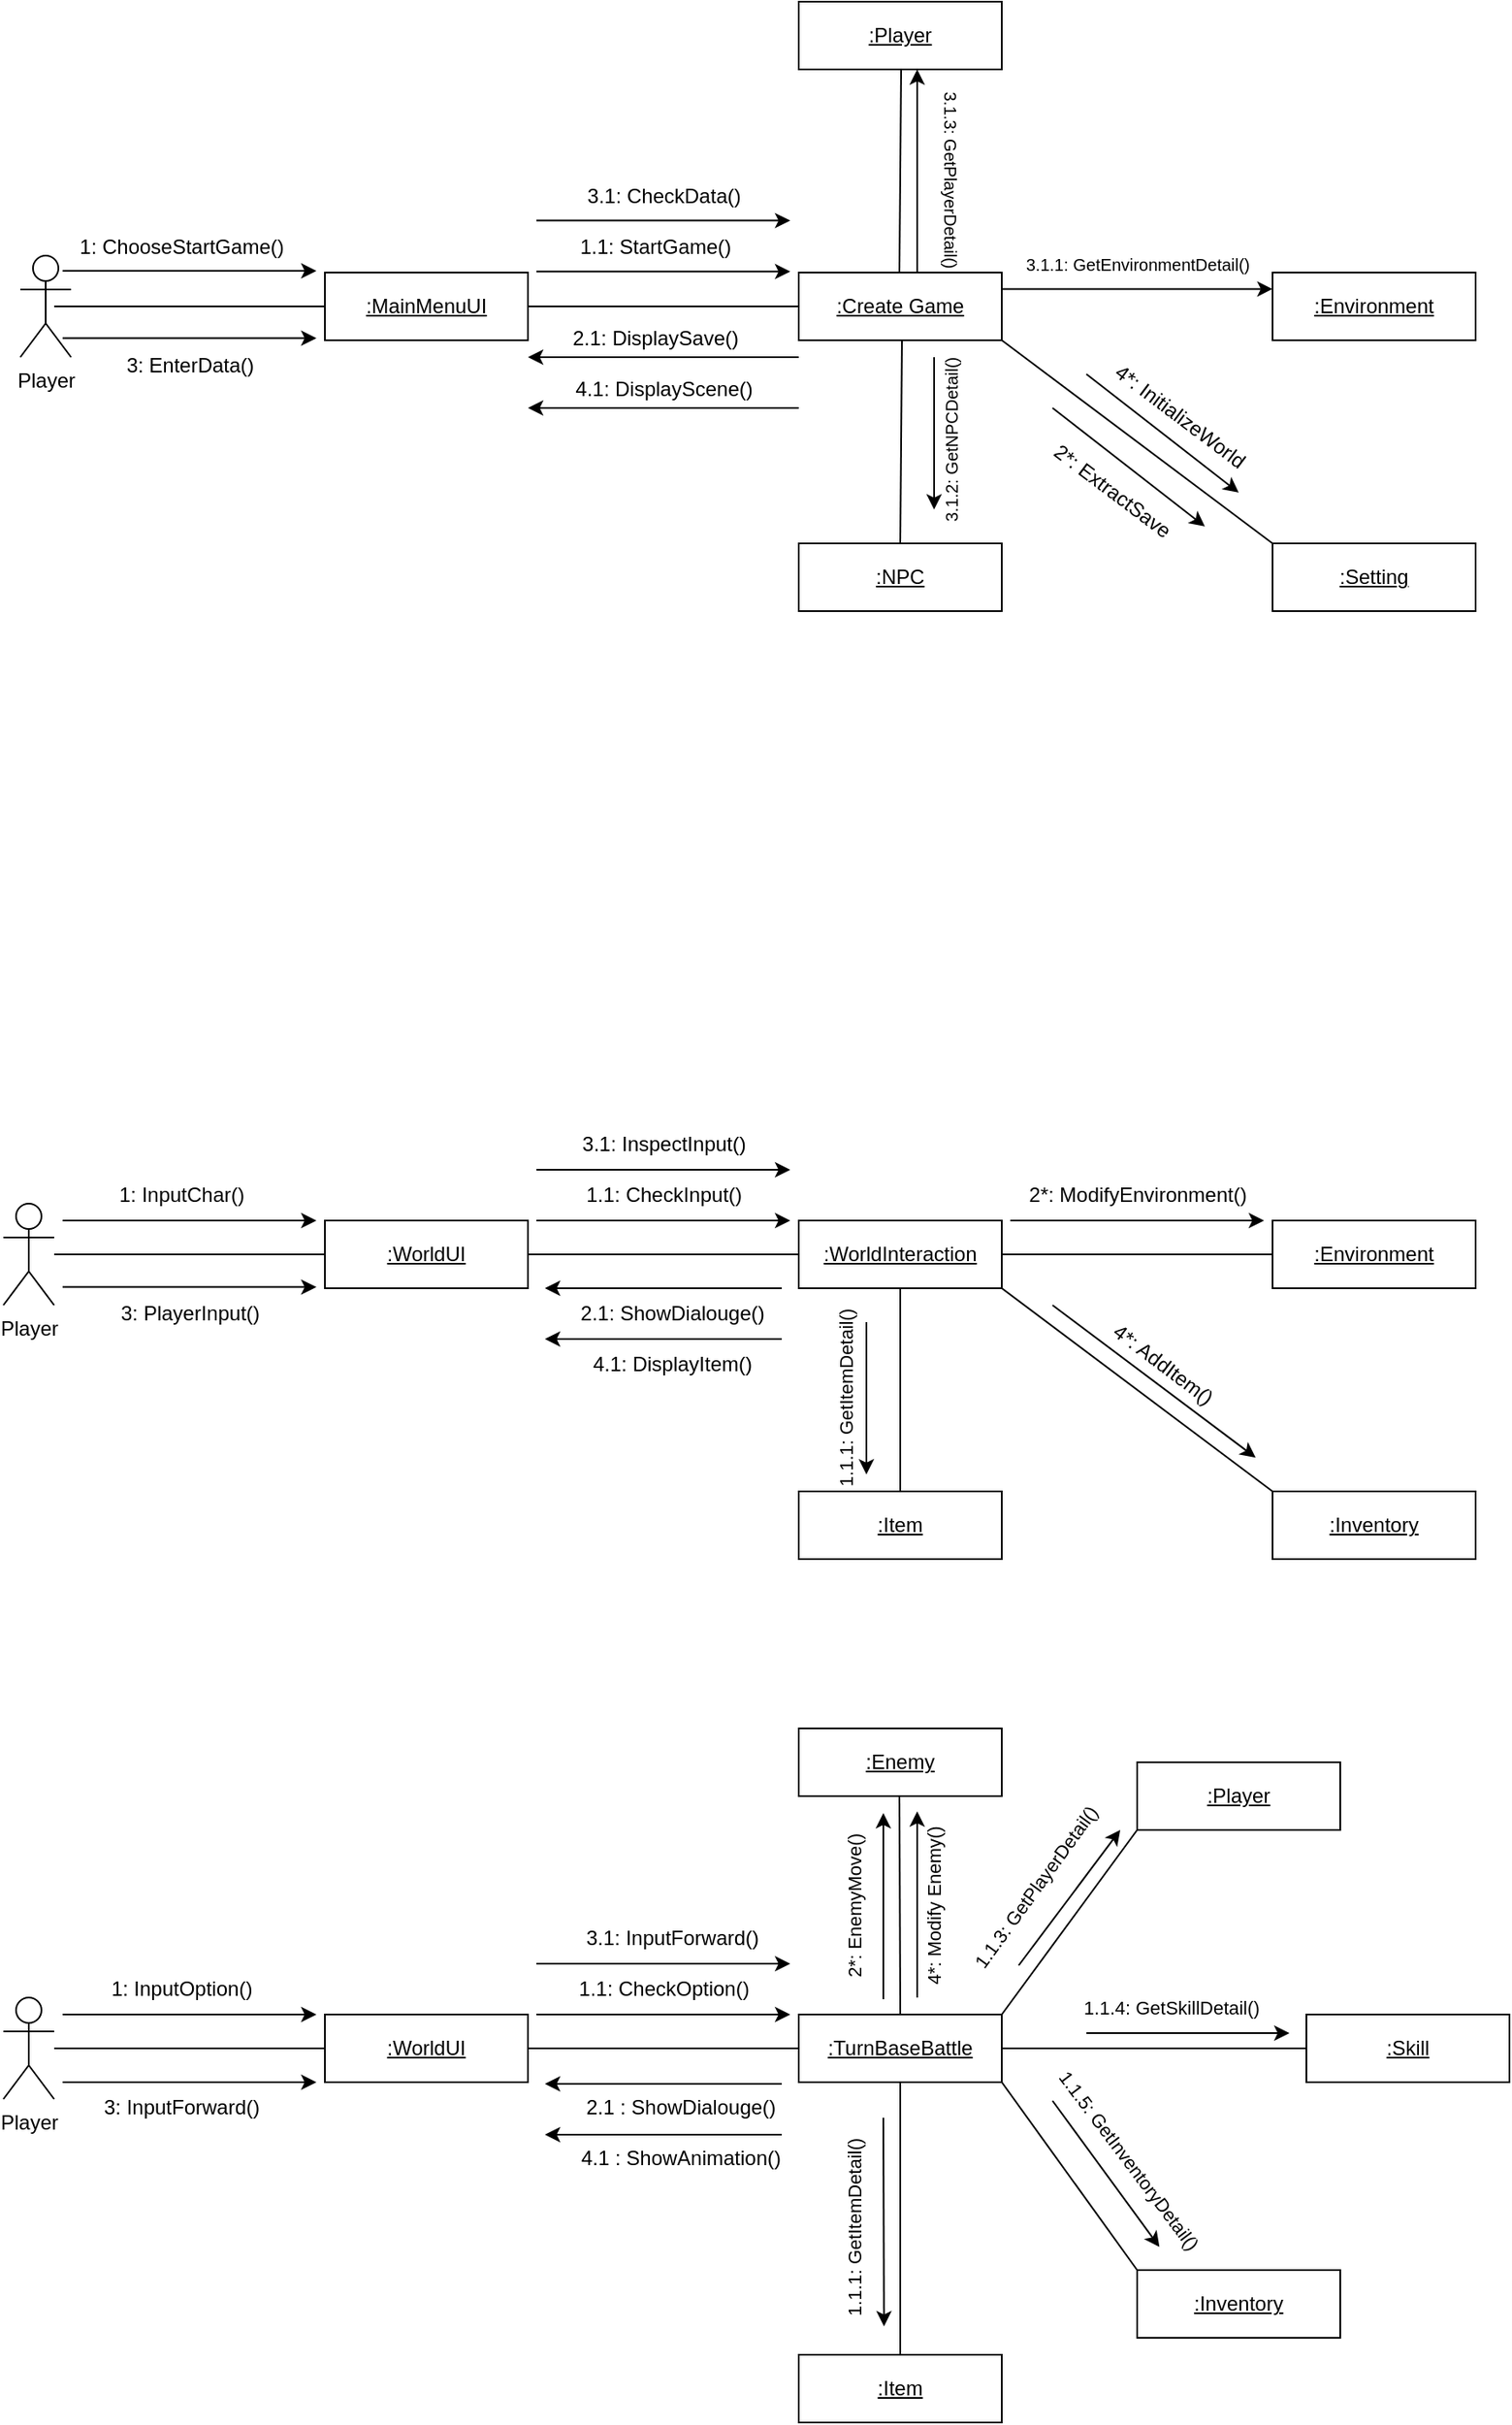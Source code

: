 <mxfile version="26.0.4">
  <diagram name="Page-1" id="uDXr33PalOMkKQpOFXvL">
    <mxGraphModel dx="1261" dy="464" grid="1" gridSize="10" guides="1" tooltips="1" connect="1" arrows="1" fold="1" page="1" pageScale="1" pageWidth="827" pageHeight="1169" math="0" shadow="0">
      <root>
        <mxCell id="0" />
        <mxCell id="1" parent="0" />
        <mxCell id="I64NweWb3kO7Qpf65ZII-1" value="Player" style="shape=umlActor;verticalLabelPosition=bottom;verticalAlign=top;html=1;" parent="1" vertex="1">
          <mxGeometry x="-790" y="750" width="30" height="60" as="geometry" />
        </mxCell>
        <mxCell id="I64NweWb3kO7Qpf65ZII-2" value="&lt;u&gt;:MainMenuUI&lt;/u&gt;" style="rounded=0;whiteSpace=wrap;html=1;" parent="1" vertex="1">
          <mxGeometry x="-600" y="200" width="120" height="40" as="geometry" />
        </mxCell>
        <mxCell id="I64NweWb3kO7Qpf65ZII-3" value="&lt;u&gt;:Create Game&lt;/u&gt;" style="rounded=0;whiteSpace=wrap;html=1;" parent="1" vertex="1">
          <mxGeometry x="-320" y="200" width="120" height="40" as="geometry" />
        </mxCell>
        <mxCell id="I64NweWb3kO7Qpf65ZII-4" value="" style="line;strokeWidth=1;fillColor=none;align=left;verticalAlign=middle;spacingTop=-1;spacingLeft=3;spacingRight=3;rotatable=0;labelPosition=right;points=[];portConstraint=eastwest;strokeColor=inherit;" parent="1" vertex="1">
          <mxGeometry x="-760" y="216" width="160" height="8" as="geometry" />
        </mxCell>
        <mxCell id="I64NweWb3kO7Qpf65ZII-5" value="" style="line;strokeWidth=1;fillColor=none;align=left;verticalAlign=middle;spacingTop=-1;spacingLeft=3;spacingRight=3;rotatable=0;labelPosition=right;points=[];portConstraint=eastwest;strokeColor=inherit;" parent="1" vertex="1">
          <mxGeometry x="-480" y="216" width="160" height="8" as="geometry" />
        </mxCell>
        <mxCell id="I64NweWb3kO7Qpf65ZII-6" value="" style="endArrow=classic;html=1;rounded=0;entryX=0;entryY=0;entryDx=0;entryDy=0;" parent="1" edge="1">
          <mxGeometry width="50" height="50" relative="1" as="geometry">
            <mxPoint x="-755" y="199" as="sourcePoint" />
            <mxPoint x="-605" y="199" as="targetPoint" />
          </mxGeometry>
        </mxCell>
        <mxCell id="I64NweWb3kO7Qpf65ZII-7" value="" style="endArrow=classic;html=1;rounded=0;" parent="1" edge="1">
          <mxGeometry width="50" height="50" relative="1" as="geometry">
            <mxPoint x="-320" y="250" as="sourcePoint" />
            <mxPoint x="-480" y="250" as="targetPoint" />
          </mxGeometry>
        </mxCell>
        <mxCell id="I64NweWb3kO7Qpf65ZII-8" value="1: ChooseStartGame()" style="text;html=1;align=center;verticalAlign=middle;resizable=0;points=[];autosize=1;strokeColor=none;fillColor=none;" parent="1" vertex="1">
          <mxGeometry x="-755" y="170" width="140" height="30" as="geometry" />
        </mxCell>
        <mxCell id="I64NweWb3kO7Qpf65ZII-9" value="" style="endArrow=classic;html=1;rounded=0;entryX=0;entryY=0;entryDx=0;entryDy=0;" parent="1" edge="1">
          <mxGeometry width="50" height="50" relative="1" as="geometry">
            <mxPoint x="-475" y="199.43" as="sourcePoint" />
            <mxPoint x="-325" y="199.43" as="targetPoint" />
          </mxGeometry>
        </mxCell>
        <mxCell id="I64NweWb3kO7Qpf65ZII-10" value="1.1: StartGame()" style="text;html=1;align=center;verticalAlign=middle;resizable=0;points=[];autosize=1;strokeColor=none;fillColor=none;" parent="1" vertex="1">
          <mxGeometry x="-460" y="170" width="110" height="30" as="geometry" />
        </mxCell>
        <mxCell id="I64NweWb3kO7Qpf65ZII-11" value="&lt;u&gt;:NPC&lt;/u&gt;" style="rounded=0;whiteSpace=wrap;html=1;" parent="1" vertex="1">
          <mxGeometry x="-320" y="360" width="120" height="40" as="geometry" />
        </mxCell>
        <mxCell id="I64NweWb3kO7Qpf65ZII-12" value="&lt;u&gt;:Environment&lt;/u&gt;" style="rounded=0;whiteSpace=wrap;html=1;" parent="1" vertex="1">
          <mxGeometry x="-40" y="200" width="120" height="40" as="geometry" />
        </mxCell>
        <mxCell id="I64NweWb3kO7Qpf65ZII-13" value="&lt;u&gt;:Setting&lt;/u&gt;" style="rounded=0;whiteSpace=wrap;html=1;" parent="1" vertex="1">
          <mxGeometry x="-40" y="360" width="120" height="40" as="geometry" />
        </mxCell>
        <mxCell id="I64NweWb3kO7Qpf65ZII-14" value="&lt;u&gt;:Player&lt;/u&gt;" style="rounded=0;whiteSpace=wrap;html=1;" parent="1" vertex="1">
          <mxGeometry x="-320" y="40" width="120" height="40" as="geometry" />
        </mxCell>
        <mxCell id="I64NweWb3kO7Qpf65ZII-19" value="" style="endArrow=none;html=1;rounded=0;exitX=0.5;exitY=0;exitDx=0;exitDy=0;" parent="1" source="I64NweWb3kO7Qpf65ZII-11" edge="1">
          <mxGeometry width="50" height="50" relative="1" as="geometry">
            <mxPoint x="-261" y="360" as="sourcePoint" />
            <mxPoint x="-259" y="240" as="targetPoint" />
          </mxGeometry>
        </mxCell>
        <mxCell id="I64NweWb3kO7Qpf65ZII-22" value="" style="endArrow=classic;html=1;rounded=0;" parent="1" edge="1">
          <mxGeometry width="50" height="50" relative="1" as="geometry">
            <mxPoint x="-170" y="280" as="sourcePoint" />
            <mxPoint x="-80" y="350" as="targetPoint" />
          </mxGeometry>
        </mxCell>
        <mxCell id="I64NweWb3kO7Qpf65ZII-24" value="2.1: DisplaySave()" style="text;html=1;align=center;verticalAlign=middle;resizable=0;points=[];autosize=1;strokeColor=none;fillColor=none;" parent="1" vertex="1">
          <mxGeometry x="-465" y="224" width="120" height="30" as="geometry" />
        </mxCell>
        <mxCell id="I64NweWb3kO7Qpf65ZII-25" value="" style="endArrow=classic;html=1;rounded=0;entryX=0;entryY=0;entryDx=0;entryDy=0;" parent="1" edge="1">
          <mxGeometry width="50" height="50" relative="1" as="geometry">
            <mxPoint x="-755" y="238.76" as="sourcePoint" />
            <mxPoint x="-605" y="238.76" as="targetPoint" />
          </mxGeometry>
        </mxCell>
        <mxCell id="I64NweWb3kO7Qpf65ZII-26" value="3: EnterData()" style="text;html=1;align=center;verticalAlign=middle;resizable=0;points=[];autosize=1;strokeColor=none;fillColor=none;" parent="1" vertex="1">
          <mxGeometry x="-730" y="240" width="100" height="30" as="geometry" />
        </mxCell>
        <mxCell id="I64NweWb3kO7Qpf65ZII-27" value="" style="endArrow=classic;html=1;rounded=0;entryX=0;entryY=0;entryDx=0;entryDy=0;" parent="1" edge="1">
          <mxGeometry width="50" height="50" relative="1" as="geometry">
            <mxPoint x="-475" y="169.31" as="sourcePoint" />
            <mxPoint x="-325" y="169.31" as="targetPoint" />
          </mxGeometry>
        </mxCell>
        <mxCell id="I64NweWb3kO7Qpf65ZII-28" value="3.1: CheckData()" style="text;html=1;align=center;verticalAlign=middle;resizable=0;points=[];autosize=1;strokeColor=none;fillColor=none;" parent="1" vertex="1">
          <mxGeometry x="-455" y="140" width="110" height="30" as="geometry" />
        </mxCell>
        <mxCell id="I64NweWb3kO7Qpf65ZII-33" value="" style="endArrow=classic;html=1;rounded=0;entryX=0;entryY=0.5;entryDx=0;entryDy=0;exitX=1;exitY=0.5;exitDx=0;exitDy=0;" parent="1" edge="1">
          <mxGeometry width="50" height="50" relative="1" as="geometry">
            <mxPoint x="-200" y="209.71" as="sourcePoint" />
            <mxPoint x="-40" y="209.71" as="targetPoint" />
          </mxGeometry>
        </mxCell>
        <mxCell id="I64NweWb3kO7Qpf65ZII-34" value="&lt;font style=&quot;font-size: 10px;&quot;&gt;3.1.1: GetEnvironmentDetail()&lt;/font&gt;" style="text;html=1;align=center;verticalAlign=middle;resizable=0;points=[];autosize=1;strokeColor=none;fillColor=none;rotation=0;" parent="1" vertex="1">
          <mxGeometry x="-200" y="180" width="160" height="30" as="geometry" />
        </mxCell>
        <mxCell id="I64NweWb3kO7Qpf65ZII-35" value="&lt;font style=&quot;font-size: 10px;&quot;&gt;3.1.2: GetNPCDetail()&lt;/font&gt;" style="text;html=1;align=center;verticalAlign=middle;resizable=0;points=[];autosize=1;strokeColor=none;fillColor=none;rotation=-90;" parent="1" vertex="1">
          <mxGeometry x="-290" y="284" width="120" height="30" as="geometry" />
        </mxCell>
        <mxCell id="I64NweWb3kO7Qpf65ZII-36" value="" style="endArrow=classic;html=1;rounded=0;" parent="1" edge="1">
          <mxGeometry width="50" height="50" relative="1" as="geometry">
            <mxPoint x="-240" y="250" as="sourcePoint" />
            <mxPoint x="-240" y="340" as="targetPoint" />
          </mxGeometry>
        </mxCell>
        <mxCell id="I64NweWb3kO7Qpf65ZII-37" value="" style="endArrow=classic;html=1;rounded=0;entryX=0.5;entryY=1;entryDx=0;entryDy=0;exitX=0.5;exitY=0;exitDx=0;exitDy=0;" parent="1" edge="1">
          <mxGeometry width="50" height="50" relative="1" as="geometry">
            <mxPoint x="-250" y="200" as="sourcePoint" />
            <mxPoint x="-250" y="80" as="targetPoint" />
          </mxGeometry>
        </mxCell>
        <mxCell id="I64NweWb3kO7Qpf65ZII-38" value="&lt;font style=&quot;font-size: 10px;&quot;&gt;3.1.3: GetPlayerDetail()&lt;/font&gt;" style="text;html=1;align=center;verticalAlign=middle;resizable=0;points=[];autosize=1;strokeColor=none;fillColor=none;rotation=90;" parent="1" vertex="1">
          <mxGeometry x="-295" y="130" width="130" height="30" as="geometry" />
        </mxCell>
        <mxCell id="I64NweWb3kO7Qpf65ZII-40" value="" style="endArrow=classic;html=1;rounded=0;" parent="1" edge="1">
          <mxGeometry width="50" height="50" relative="1" as="geometry">
            <mxPoint x="-150" y="260" as="sourcePoint" />
            <mxPoint x="-60" y="330" as="targetPoint" />
          </mxGeometry>
        </mxCell>
        <mxCell id="I64NweWb3kO7Qpf65ZII-42" value="4*: InitializeWorld" style="text;html=1;align=center;verticalAlign=middle;resizable=0;points=[];autosize=1;strokeColor=none;fillColor=none;rotation=37;" parent="1" vertex="1">
          <mxGeometry x="-155" y="270" width="120" height="30" as="geometry" />
        </mxCell>
        <mxCell id="I64NweWb3kO7Qpf65ZII-43" value="4.1: DisplayScene()" style="text;html=1;align=center;verticalAlign=middle;resizable=0;points=[];autosize=1;strokeColor=none;fillColor=none;rotation=0;" parent="1" vertex="1">
          <mxGeometry x="-465" y="254" width="130" height="30" as="geometry" />
        </mxCell>
        <mxCell id="I64NweWb3kO7Qpf65ZII-44" value="" style="endArrow=classic;html=1;rounded=0;" parent="1" edge="1">
          <mxGeometry width="50" height="50" relative="1" as="geometry">
            <mxPoint x="-320" y="280" as="sourcePoint" />
            <mxPoint x="-480" y="280" as="targetPoint" />
          </mxGeometry>
        </mxCell>
        <mxCell id="I64NweWb3kO7Qpf65ZII-45" value="" style="endArrow=none;html=1;rounded=0;exitX=1;exitY=1;exitDx=0;exitDy=0;entryX=0;entryY=0;entryDx=0;entryDy=0;" parent="1" source="I64NweWb3kO7Qpf65ZII-3" target="I64NweWb3kO7Qpf65ZII-13" edge="1">
          <mxGeometry width="50" height="50" relative="1" as="geometry">
            <mxPoint x="-150" y="320" as="sourcePoint" />
            <mxPoint x="-100" y="270" as="targetPoint" />
          </mxGeometry>
        </mxCell>
        <mxCell id="I64NweWb3kO7Qpf65ZII-46" value="2*: ExtractSave" style="text;html=1;align=center;verticalAlign=middle;resizable=0;points=[];autosize=1;strokeColor=none;fillColor=none;rotation=37;" parent="1" vertex="1">
          <mxGeometry x="-190" y="314" width="110" height="30" as="geometry" />
        </mxCell>
        <mxCell id="I64NweWb3kO7Qpf65ZII-47" value="&lt;u&gt;:WorldUI&lt;/u&gt;" style="rounded=0;whiteSpace=wrap;html=1;" parent="1" vertex="1">
          <mxGeometry x="-600" y="760" width="120" height="40" as="geometry" />
        </mxCell>
        <mxCell id="I64NweWb3kO7Qpf65ZII-48" value="Player" style="shape=umlActor;verticalLabelPosition=bottom;verticalAlign=top;html=1;" parent="1" vertex="1">
          <mxGeometry x="-780" y="190" width="30" height="60" as="geometry" />
        </mxCell>
        <mxCell id="I64NweWb3kO7Qpf65ZII-51" value="&lt;u&gt;:WorldInteraction&lt;/u&gt;" style="rounded=0;whiteSpace=wrap;html=1;" parent="1" vertex="1">
          <mxGeometry x="-320" y="760" width="120" height="40" as="geometry" />
        </mxCell>
        <mxCell id="I64NweWb3kO7Qpf65ZII-52" value="" style="line;strokeWidth=1;fillColor=none;align=left;verticalAlign=middle;spacingTop=-1;spacingLeft=3;spacingRight=3;rotatable=0;labelPosition=right;points=[];portConstraint=eastwest;strokeColor=inherit;" parent="1" vertex="1">
          <mxGeometry x="-760" y="776" width="160" height="8" as="geometry" />
        </mxCell>
        <mxCell id="I64NweWb3kO7Qpf65ZII-53" value="" style="line;strokeWidth=1;fillColor=none;align=left;verticalAlign=middle;spacingTop=-1;spacingLeft=3;spacingRight=3;rotatable=0;labelPosition=right;points=[];portConstraint=eastwest;strokeColor=inherit;" parent="1" vertex="1">
          <mxGeometry x="-480" y="776" width="160" height="8" as="geometry" />
        </mxCell>
        <mxCell id="I64NweWb3kO7Qpf65ZII-54" value="&lt;u&gt;:Item&lt;/u&gt;" style="rounded=0;whiteSpace=wrap;html=1;" parent="1" vertex="1">
          <mxGeometry x="-320" y="920" width="120" height="40" as="geometry" />
        </mxCell>
        <mxCell id="I64NweWb3kO7Qpf65ZII-55" value="&lt;u&gt;:Inventory&lt;/u&gt;" style="rounded=0;whiteSpace=wrap;html=1;" parent="1" vertex="1">
          <mxGeometry x="-40" y="920" width="120" height="40" as="geometry" />
        </mxCell>
        <mxCell id="I64NweWb3kO7Qpf65ZII-57" value="&lt;u&gt;:Environment&lt;/u&gt;" style="rounded=0;whiteSpace=wrap;html=1;" parent="1" vertex="1">
          <mxGeometry x="-40" y="760" width="120" height="40" as="geometry" />
        </mxCell>
        <mxCell id="I64NweWb3kO7Qpf65ZII-58" value="" style="line;strokeWidth=1;fillColor=none;align=left;verticalAlign=middle;spacingTop=-1;spacingLeft=3;spacingRight=3;rotatable=0;labelPosition=right;points=[];portConstraint=eastwest;strokeColor=inherit;" parent="1" vertex="1">
          <mxGeometry x="-200" y="776" width="160" height="8" as="geometry" />
        </mxCell>
        <mxCell id="I64NweWb3kO7Qpf65ZII-60" value="" style="endArrow=none;html=1;rounded=0;entryX=0;entryY=0;entryDx=0;entryDy=0;exitX=1;exitY=1;exitDx=0;exitDy=0;" parent="1" source="I64NweWb3kO7Qpf65ZII-51" target="I64NweWb3kO7Qpf65ZII-55" edge="1">
          <mxGeometry width="50" height="50" relative="1" as="geometry">
            <mxPoint x="-180" y="930" as="sourcePoint" />
            <mxPoint x="-130" y="880" as="targetPoint" />
          </mxGeometry>
        </mxCell>
        <mxCell id="I64NweWb3kO7Qpf65ZII-62" value="" style="endArrow=none;html=1;rounded=0;entryX=0.5;entryY=1;entryDx=0;entryDy=0;exitX=0.5;exitY=0;exitDx=0;exitDy=0;" parent="1" source="I64NweWb3kO7Qpf65ZII-54" target="I64NweWb3kO7Qpf65ZII-51" edge="1">
          <mxGeometry width="50" height="50" relative="1" as="geometry">
            <mxPoint x="-260" y="890" as="sourcePoint" />
            <mxPoint x="-210" y="840" as="targetPoint" />
          </mxGeometry>
        </mxCell>
        <mxCell id="I64NweWb3kO7Qpf65ZII-64" value="" style="endArrow=classic;html=1;rounded=0;entryX=0;entryY=0;entryDx=0;entryDy=0;" parent="1" edge="1">
          <mxGeometry width="50" height="50" relative="1" as="geometry">
            <mxPoint x="-755" y="760" as="sourcePoint" />
            <mxPoint x="-605" y="760" as="targetPoint" />
          </mxGeometry>
        </mxCell>
        <mxCell id="I64NweWb3kO7Qpf65ZII-65" value="1: InputChar()" style="text;html=1;align=center;verticalAlign=middle;resizable=0;points=[];autosize=1;strokeColor=none;fillColor=none;" parent="1" vertex="1">
          <mxGeometry x="-735" y="730" width="100" height="30" as="geometry" />
        </mxCell>
        <mxCell id="I64NweWb3kO7Qpf65ZII-66" value="" style="endArrow=classic;html=1;rounded=0;entryX=0;entryY=0;entryDx=0;entryDy=0;" parent="1" edge="1">
          <mxGeometry width="50" height="50" relative="1" as="geometry">
            <mxPoint x="-475" y="760" as="sourcePoint" />
            <mxPoint x="-325" y="760" as="targetPoint" />
          </mxGeometry>
        </mxCell>
        <mxCell id="I64NweWb3kO7Qpf65ZII-67" value="1.1: CheckInput()" style="text;html=1;align=center;verticalAlign=middle;resizable=0;points=[];autosize=1;strokeColor=none;fillColor=none;" parent="1" vertex="1">
          <mxGeometry x="-460" y="730" width="120" height="30" as="geometry" />
        </mxCell>
        <mxCell id="I64NweWb3kO7Qpf65ZII-68" value="" style="endArrow=classic;html=1;rounded=0;" parent="1" edge="1">
          <mxGeometry width="50" height="50" relative="1" as="geometry">
            <mxPoint x="-280" y="820" as="sourcePoint" />
            <mxPoint x="-280" y="910" as="targetPoint" />
          </mxGeometry>
        </mxCell>
        <mxCell id="I64NweWb3kO7Qpf65ZII-69" value="&lt;font style=&quot;font-size: 11px;&quot;&gt;1.1.1: GetItemDetail()&lt;/font&gt;" style="text;html=1;align=center;verticalAlign=middle;resizable=0;points=[];autosize=1;strokeColor=none;fillColor=none;rotation=-90;" parent="1" vertex="1">
          <mxGeometry x="-357" y="850" width="130" height="30" as="geometry" />
        </mxCell>
        <mxCell id="I64NweWb3kO7Qpf65ZII-71" value="2*: ModifyEnvironment()" style="text;html=1;align=center;verticalAlign=middle;resizable=0;points=[];autosize=1;strokeColor=none;fillColor=none;" parent="1" vertex="1">
          <mxGeometry x="-195" y="730" width="150" height="30" as="geometry" />
        </mxCell>
        <mxCell id="I64NweWb3kO7Qpf65ZII-72" value="" style="endArrow=classic;html=1;rounded=0;entryX=0;entryY=0;entryDx=0;entryDy=0;" parent="1" edge="1">
          <mxGeometry width="50" height="50" relative="1" as="geometry">
            <mxPoint x="-195" y="760" as="sourcePoint" />
            <mxPoint x="-45" y="760" as="targetPoint" />
          </mxGeometry>
        </mxCell>
        <mxCell id="I64NweWb3kO7Qpf65ZII-73" value="" style="endArrow=classic;html=1;rounded=0;" parent="1" edge="1">
          <mxGeometry width="50" height="50" relative="1" as="geometry">
            <mxPoint x="-330" y="800" as="sourcePoint" />
            <mxPoint x="-470" y="800" as="targetPoint" />
          </mxGeometry>
        </mxCell>
        <mxCell id="I64NweWb3kO7Qpf65ZII-74" value="2.1: ShowDialouge()" style="text;html=1;align=center;verticalAlign=middle;resizable=0;points=[];autosize=1;strokeColor=none;fillColor=none;" parent="1" vertex="1">
          <mxGeometry x="-460" y="800" width="130" height="30" as="geometry" />
        </mxCell>
        <mxCell id="I64NweWb3kO7Qpf65ZII-75" value="" style="endArrow=classic;html=1;rounded=0;entryX=0;entryY=0;entryDx=0;entryDy=0;" parent="1" edge="1">
          <mxGeometry width="50" height="50" relative="1" as="geometry">
            <mxPoint x="-755" y="799.31" as="sourcePoint" />
            <mxPoint x="-605" y="799.31" as="targetPoint" />
          </mxGeometry>
        </mxCell>
        <mxCell id="I64NweWb3kO7Qpf65ZII-76" value="3: PlayerInput()" style="text;html=1;align=center;verticalAlign=middle;resizable=0;points=[];autosize=1;strokeColor=none;fillColor=none;" parent="1" vertex="1">
          <mxGeometry x="-735" y="800" width="110" height="30" as="geometry" />
        </mxCell>
        <mxCell id="I64NweWb3kO7Qpf65ZII-77" value="3.1: InspectInput()" style="text;html=1;align=center;verticalAlign=middle;resizable=0;points=[];autosize=1;strokeColor=none;fillColor=none;" parent="1" vertex="1">
          <mxGeometry x="-460" y="700" width="120" height="30" as="geometry" />
        </mxCell>
        <mxCell id="I64NweWb3kO7Qpf65ZII-78" value="" style="endArrow=classic;html=1;rounded=0;entryX=0;entryY=0;entryDx=0;entryDy=0;" parent="1" edge="1">
          <mxGeometry width="50" height="50" relative="1" as="geometry">
            <mxPoint x="-475" y="730" as="sourcePoint" />
            <mxPoint x="-325" y="730" as="targetPoint" />
          </mxGeometry>
        </mxCell>
        <mxCell id="I64NweWb3kO7Qpf65ZII-81" value="" style="endArrow=classic;html=1;rounded=0;" parent="1" edge="1">
          <mxGeometry width="50" height="50" relative="1" as="geometry">
            <mxPoint x="-170" y="810" as="sourcePoint" />
            <mxPoint x="-50" y="900" as="targetPoint" />
          </mxGeometry>
        </mxCell>
        <mxCell id="I64NweWb3kO7Qpf65ZII-82" value="4*: AddItem()" style="text;html=1;align=center;verticalAlign=middle;resizable=0;points=[];autosize=1;strokeColor=none;fillColor=none;rotation=37;" parent="1" vertex="1">
          <mxGeometry x="-150" y="830" width="90" height="30" as="geometry" />
        </mxCell>
        <mxCell id="I64NweWb3kO7Qpf65ZII-84" value="" style="endArrow=classic;html=1;rounded=0;" parent="1" edge="1">
          <mxGeometry width="50" height="50" relative="1" as="geometry">
            <mxPoint x="-330" y="830" as="sourcePoint" />
            <mxPoint x="-470" y="830" as="targetPoint" />
          </mxGeometry>
        </mxCell>
        <mxCell id="I64NweWb3kO7Qpf65ZII-86" value="4.1: DisplayItem()" style="text;html=1;align=center;verticalAlign=middle;resizable=0;points=[];autosize=1;strokeColor=none;fillColor=none;" parent="1" vertex="1">
          <mxGeometry x="-455" y="830" width="120" height="30" as="geometry" />
        </mxCell>
        <mxCell id="Bau_VQJBR0rWOpNxrEda-1" value="Player" style="shape=umlActor;verticalLabelPosition=bottom;verticalAlign=top;html=1;" vertex="1" parent="1">
          <mxGeometry x="-790" y="1219" width="30" height="60" as="geometry" />
        </mxCell>
        <mxCell id="Bau_VQJBR0rWOpNxrEda-2" value="&lt;u&gt;:WorldUI&lt;/u&gt;" style="rounded=0;whiteSpace=wrap;html=1;" vertex="1" parent="1">
          <mxGeometry x="-600" y="1229" width="120" height="40" as="geometry" />
        </mxCell>
        <mxCell id="Bau_VQJBR0rWOpNxrEda-3" value="&lt;u&gt;:TurnBaseBattle&lt;/u&gt;" style="rounded=0;whiteSpace=wrap;html=1;" vertex="1" parent="1">
          <mxGeometry x="-320" y="1229" width="120" height="40" as="geometry" />
        </mxCell>
        <mxCell id="Bau_VQJBR0rWOpNxrEda-4" value="" style="line;strokeWidth=1;fillColor=none;align=left;verticalAlign=middle;spacingTop=-1;spacingLeft=3;spacingRight=3;rotatable=0;labelPosition=right;points=[];portConstraint=eastwest;strokeColor=inherit;" vertex="1" parent="1">
          <mxGeometry x="-760" y="1245" width="160" height="8" as="geometry" />
        </mxCell>
        <mxCell id="Bau_VQJBR0rWOpNxrEda-5" value="" style="line;strokeWidth=1;fillColor=none;align=left;verticalAlign=middle;spacingTop=-1;spacingLeft=3;spacingRight=3;rotatable=0;labelPosition=right;points=[];portConstraint=eastwest;strokeColor=inherit;" vertex="1" parent="1">
          <mxGeometry x="-480" y="1245" width="160" height="8" as="geometry" />
        </mxCell>
        <mxCell id="Bau_VQJBR0rWOpNxrEda-6" value="&lt;u&gt;:Item&lt;/u&gt;" style="rounded=0;whiteSpace=wrap;html=1;" vertex="1" parent="1">
          <mxGeometry x="-320" y="1430" width="120" height="40" as="geometry" />
        </mxCell>
        <mxCell id="Bau_VQJBR0rWOpNxrEda-7" value="&lt;u&gt;:Inventory&lt;/u&gt;" style="rounded=0;whiteSpace=wrap;html=1;" vertex="1" parent="1">
          <mxGeometry x="-120" y="1380" width="120" height="40" as="geometry" />
        </mxCell>
        <mxCell id="Bau_VQJBR0rWOpNxrEda-10" value="" style="endArrow=none;html=1;rounded=0;entryX=0;entryY=0;entryDx=0;entryDy=0;exitX=1;exitY=1;exitDx=0;exitDy=0;" edge="1" parent="1" source="Bau_VQJBR0rWOpNxrEda-3" target="Bau_VQJBR0rWOpNxrEda-7">
          <mxGeometry width="50" height="50" relative="1" as="geometry">
            <mxPoint x="-180" y="1399" as="sourcePoint" />
            <mxPoint x="-130" y="1349" as="targetPoint" />
          </mxGeometry>
        </mxCell>
        <mxCell id="Bau_VQJBR0rWOpNxrEda-11" value="" style="endArrow=none;html=1;rounded=0;entryX=0.5;entryY=1;entryDx=0;entryDy=0;exitX=0.5;exitY=0;exitDx=0;exitDy=0;" edge="1" parent="1" source="Bau_VQJBR0rWOpNxrEda-6" target="Bau_VQJBR0rWOpNxrEda-3">
          <mxGeometry width="50" height="50" relative="1" as="geometry">
            <mxPoint x="-260" y="1359" as="sourcePoint" />
            <mxPoint x="-210" y="1309" as="targetPoint" />
          </mxGeometry>
        </mxCell>
        <mxCell id="Bau_VQJBR0rWOpNxrEda-12" value="" style="endArrow=classic;html=1;rounded=0;entryX=0;entryY=0;entryDx=0;entryDy=0;" edge="1" parent="1">
          <mxGeometry width="50" height="50" relative="1" as="geometry">
            <mxPoint x="-755" y="1229" as="sourcePoint" />
            <mxPoint x="-605" y="1229" as="targetPoint" />
          </mxGeometry>
        </mxCell>
        <mxCell id="Bau_VQJBR0rWOpNxrEda-13" value="1: InputOption()" style="text;html=1;align=center;verticalAlign=middle;resizable=0;points=[];autosize=1;strokeColor=none;fillColor=none;" vertex="1" parent="1">
          <mxGeometry x="-740" y="1199" width="110" height="30" as="geometry" />
        </mxCell>
        <mxCell id="Bau_VQJBR0rWOpNxrEda-14" value="" style="endArrow=classic;html=1;rounded=0;entryX=0;entryY=0;entryDx=0;entryDy=0;" edge="1" parent="1">
          <mxGeometry width="50" height="50" relative="1" as="geometry">
            <mxPoint x="-475" y="1229" as="sourcePoint" />
            <mxPoint x="-325" y="1229" as="targetPoint" />
          </mxGeometry>
        </mxCell>
        <mxCell id="Bau_VQJBR0rWOpNxrEda-15" value="1.1: CheckOption()" style="text;html=1;align=center;verticalAlign=middle;resizable=0;points=[];autosize=1;strokeColor=none;fillColor=none;" vertex="1" parent="1">
          <mxGeometry x="-460" y="1199" width="120" height="30" as="geometry" />
        </mxCell>
        <mxCell id="Bau_VQJBR0rWOpNxrEda-16" value="" style="endArrow=classic;html=1;rounded=0;entryX=0.052;entryY=1.08;entryDx=0;entryDy=0;entryPerimeter=0;" edge="1" parent="1" target="Bau_VQJBR0rWOpNxrEda-17">
          <mxGeometry width="50" height="50" relative="1" as="geometry">
            <mxPoint x="-270" y="1290" as="sourcePoint" />
            <mxPoint x="-230" y="1410" as="targetPoint" />
          </mxGeometry>
        </mxCell>
        <mxCell id="Bau_VQJBR0rWOpNxrEda-17" value="&lt;font style=&quot;font-size: 11px;&quot;&gt;1.1.1: GetItemDetail()&lt;/font&gt;" style="text;html=1;align=center;verticalAlign=middle;resizable=0;points=[];autosize=1;strokeColor=none;fillColor=none;rotation=-90;" vertex="1" parent="1">
          <mxGeometry x="-352" y="1340" width="130" height="30" as="geometry" />
        </mxCell>
        <mxCell id="Bau_VQJBR0rWOpNxrEda-31" value="&lt;u&gt;:Skill&lt;/u&gt;" style="rounded=0;whiteSpace=wrap;html=1;" vertex="1" parent="1">
          <mxGeometry x="-20" y="1229" width="120" height="40" as="geometry" />
        </mxCell>
        <mxCell id="Bau_VQJBR0rWOpNxrEda-32" value="&lt;u&gt;:Enemy&lt;/u&gt;&lt;span style=&quot;color: rgba(0, 0, 0, 0); font-family: monospace; font-size: 0px; text-align: start; text-wrap-mode: nowrap;&quot;&gt;%3CmxGraphModel%3E%3Croot%3E%3CmxCell%20id%3D%220%22%2F%3E%3CmxCell%20id%3D%221%22%20parent%3D%220%22%2F%3E%3CmxCell%20id%3D%222%22%20value%3D%22%26lt%3Bu%26gt%3B%3ASkill%26lt%3B%2Fu%26gt%3B%22%20style%3D%22rounded%3D0%3BwhiteSpace%3Dwrap%3Bhtml%3D1%3B%22%20vertex%3D%221%22%20parent%3D%221%22%3E%3CmxGeometry%20x%3D%22-35%22%20y%3D%221213%22%20width%3D%22120%22%20height%3D%2240%22%20as%3D%22geometry%22%2F%3E%3C%2FmxCell%3E%3C%2Froot%3E%3C%2FmxGraphModel%3E&lt;/span&gt;" style="rounded=0;whiteSpace=wrap;html=1;" vertex="1" parent="1">
          <mxGeometry x="-320" y="1060" width="120" height="40" as="geometry" />
        </mxCell>
        <mxCell id="Bau_VQJBR0rWOpNxrEda-34" value="&lt;u&gt;:Player&lt;/u&gt;&lt;span style=&quot;color: rgba(0, 0, 0, 0); font-family: monospace; font-size: 0px; text-align: start; text-wrap-mode: nowrap;&quot;&gt;%3CmxGraphModel%3E%3Croot%3E%3CmxCell%20id%3D%220%22%2F%3E%3CmxCell%20id%3D%221%22%20parent%3D%220%22%2F%3E%3CmxCell%20id%3D%222%22%20value%3D%22%26lt%3Bu%26gt%3B%3ASkill%26lt%3B%2Fu%26gt%3B%22%20style%3D%22rounded%3D0%3BwhiteSpace%3Dwrap%3Bhtml%3D1%3B%22%20vertex%3D%221%22%20parent%3D%221%22%3E%3CmxGeometry%20x%3D%22-35%22%20y%3D%221213%22%20width%3D%22120%22%20height%3D%2240%22%20as%3D%22geometry%22%2F%3E%3C%2FmxCell%3E%3C%2Froot%3E%3C%2FmxGraphModel%&lt;/span&gt;" style="rounded=0;whiteSpace=wrap;html=1;" vertex="1" parent="1">
          <mxGeometry x="-120" y="1080" width="120" height="40" as="geometry" />
        </mxCell>
        <mxCell id="Bau_VQJBR0rWOpNxrEda-35" value="" style="endArrow=none;html=1;rounded=0;entryX=0;entryY=0.5;entryDx=0;entryDy=0;exitX=1;exitY=0.5;exitDx=0;exitDy=0;" edge="1" parent="1" source="Bau_VQJBR0rWOpNxrEda-3" target="Bau_VQJBR0rWOpNxrEda-31">
          <mxGeometry width="50" height="50" relative="1" as="geometry">
            <mxPoint x="-190" y="1279" as="sourcePoint" />
            <mxPoint x="-110" y="1390" as="targetPoint" />
          </mxGeometry>
        </mxCell>
        <mxCell id="Bau_VQJBR0rWOpNxrEda-36" value="" style="endArrow=none;html=1;rounded=0;entryX=0;entryY=1;entryDx=0;entryDy=0;exitX=1;exitY=0;exitDx=0;exitDy=0;" edge="1" parent="1" source="Bau_VQJBR0rWOpNxrEda-3" target="Bau_VQJBR0rWOpNxrEda-34">
          <mxGeometry width="50" height="50" relative="1" as="geometry">
            <mxPoint x="-190" y="1259" as="sourcePoint" />
            <mxPoint x="-10" y="1259" as="targetPoint" />
          </mxGeometry>
        </mxCell>
        <mxCell id="Bau_VQJBR0rWOpNxrEda-37" value="" style="endArrow=none;html=1;rounded=0;entryX=0.5;entryY=1;entryDx=0;entryDy=0;" edge="1" parent="1">
          <mxGeometry width="50" height="50" relative="1" as="geometry">
            <mxPoint x="-260" y="1229" as="sourcePoint" />
            <mxPoint x="-260.5" y="1100" as="targetPoint" />
          </mxGeometry>
        </mxCell>
        <mxCell id="Bau_VQJBR0rWOpNxrEda-39" value="&lt;font style=&quot;font-size: 11px;&quot;&gt;2*: EnemyMove()&lt;/font&gt;" style="text;html=1;align=center;verticalAlign=middle;resizable=0;points=[];autosize=1;strokeColor=none;fillColor=none;rotation=-90;" vertex="1" parent="1">
          <mxGeometry x="-342" y="1150" width="110" height="30" as="geometry" />
        </mxCell>
        <mxCell id="Bau_VQJBR0rWOpNxrEda-40" value="&lt;font style=&quot;font-size: 11px;&quot;&gt;1.1.3: GetPlayerDetail()&lt;/font&gt;" style="text;html=1;align=center;verticalAlign=middle;resizable=0;points=[];autosize=1;strokeColor=none;fillColor=none;rotation=-54;" vertex="1" parent="1">
          <mxGeometry x="-250" y="1139" width="140" height="30" as="geometry" />
        </mxCell>
        <mxCell id="Bau_VQJBR0rWOpNxrEda-41" value="&lt;font style=&quot;font-size: 11px;&quot;&gt;1.1.4: GetSkillDetail()&lt;/font&gt;" style="text;html=1;align=center;verticalAlign=middle;resizable=0;points=[];autosize=1;strokeColor=none;fillColor=none;rotation=0;" vertex="1" parent="1">
          <mxGeometry x="-165" y="1210" width="130" height="30" as="geometry" />
        </mxCell>
        <mxCell id="Bau_VQJBR0rWOpNxrEda-42" value="&lt;font style=&quot;font-size: 11px;&quot;&gt;1.1.5: GetInventoryDetail()&lt;/font&gt;" style="text;html=1;align=center;verticalAlign=middle;resizable=0;points=[];autosize=1;strokeColor=none;fillColor=none;rotation=53;" vertex="1" parent="1">
          <mxGeometry x="-200" y="1300" width="150" height="30" as="geometry" />
        </mxCell>
        <mxCell id="Bau_VQJBR0rWOpNxrEda-43" value="" style="endArrow=classic;html=1;rounded=0;" edge="1" parent="1">
          <mxGeometry width="50" height="50" relative="1" as="geometry">
            <mxPoint x="-270" y="1220" as="sourcePoint" />
            <mxPoint x="-270" y="1110" as="targetPoint" />
          </mxGeometry>
        </mxCell>
        <mxCell id="Bau_VQJBR0rWOpNxrEda-44" value="" style="endArrow=classic;html=1;rounded=0;" edge="1" parent="1">
          <mxGeometry width="50" height="50" relative="1" as="geometry">
            <mxPoint x="-190" y="1200" as="sourcePoint" />
            <mxPoint x="-130" y="1120" as="targetPoint" />
          </mxGeometry>
        </mxCell>
        <mxCell id="Bau_VQJBR0rWOpNxrEda-45" value="" style="endArrow=classic;html=1;rounded=0;" edge="1" parent="1">
          <mxGeometry width="50" height="50" relative="1" as="geometry">
            <mxPoint x="-150" y="1240" as="sourcePoint" />
            <mxPoint x="-30" y="1240" as="targetPoint" />
          </mxGeometry>
        </mxCell>
        <mxCell id="Bau_VQJBR0rWOpNxrEda-46" value="" style="endArrow=classic;html=1;rounded=0;entryX=0.846;entryY=1.046;entryDx=0;entryDy=0;entryPerimeter=0;" edge="1" parent="1" target="Bau_VQJBR0rWOpNxrEda-42">
          <mxGeometry width="50" height="50" relative="1" as="geometry">
            <mxPoint x="-170" y="1280" as="sourcePoint" />
            <mxPoint x="-120" y="1230" as="targetPoint" />
          </mxGeometry>
        </mxCell>
        <mxCell id="Bau_VQJBR0rWOpNxrEda-47" value="" style="endArrow=none;html=1;rounded=0;exitX=0.5;exitY=0;exitDx=0;exitDy=0;" edge="1" parent="1">
          <mxGeometry width="50" height="50" relative="1" as="geometry">
            <mxPoint x="-260.5" y="200" as="sourcePoint" />
            <mxPoint x="-259.5" y="80" as="targetPoint" />
          </mxGeometry>
        </mxCell>
        <mxCell id="Bau_VQJBR0rWOpNxrEda-48" value="" style="endArrow=classic;html=1;rounded=0;" edge="1" parent="1">
          <mxGeometry width="50" height="50" relative="1" as="geometry">
            <mxPoint x="-330" y="1270" as="sourcePoint" />
            <mxPoint x="-470" y="1270" as="targetPoint" />
          </mxGeometry>
        </mxCell>
        <mxCell id="Bau_VQJBR0rWOpNxrEda-49" value="2.1 : ShowDialouge()" style="text;html=1;align=center;verticalAlign=middle;resizable=0;points=[];autosize=1;strokeColor=none;fillColor=none;" vertex="1" parent="1">
          <mxGeometry x="-460" y="1269" width="140" height="30" as="geometry" />
        </mxCell>
        <mxCell id="Bau_VQJBR0rWOpNxrEda-51" value="" style="endArrow=classic;html=1;rounded=0;entryX=0;entryY=0;entryDx=0;entryDy=0;" edge="1" parent="1">
          <mxGeometry width="50" height="50" relative="1" as="geometry">
            <mxPoint x="-755" y="1269" as="sourcePoint" />
            <mxPoint x="-605" y="1269" as="targetPoint" />
          </mxGeometry>
        </mxCell>
        <mxCell id="Bau_VQJBR0rWOpNxrEda-53" value="3: InputForward()" style="text;html=1;align=center;verticalAlign=middle;resizable=0;points=[];autosize=1;strokeColor=none;fillColor=none;" vertex="1" parent="1">
          <mxGeometry x="-745" y="1269" width="120" height="30" as="geometry" />
        </mxCell>
        <mxCell id="Bau_VQJBR0rWOpNxrEda-54" value="3.1: InputForward()" style="text;html=1;align=center;verticalAlign=middle;resizable=0;points=[];autosize=1;strokeColor=none;fillColor=none;" vertex="1" parent="1">
          <mxGeometry x="-460" y="1169" width="130" height="30" as="geometry" />
        </mxCell>
        <mxCell id="Bau_VQJBR0rWOpNxrEda-55" value="" style="endArrow=classic;html=1;rounded=0;entryX=0;entryY=0;entryDx=0;entryDy=0;" edge="1" parent="1">
          <mxGeometry width="50" height="50" relative="1" as="geometry">
            <mxPoint x="-475" y="1199" as="sourcePoint" />
            <mxPoint x="-325" y="1199" as="targetPoint" />
          </mxGeometry>
        </mxCell>
        <mxCell id="Bau_VQJBR0rWOpNxrEda-56" value="" style="endArrow=classic;html=1;rounded=0;" edge="1" parent="1">
          <mxGeometry width="50" height="50" relative="1" as="geometry">
            <mxPoint x="-250" y="1219" as="sourcePoint" />
            <mxPoint x="-250" y="1109" as="targetPoint" />
          </mxGeometry>
        </mxCell>
        <mxCell id="Bau_VQJBR0rWOpNxrEda-57" value="&lt;font style=&quot;font-size: 11px;&quot;&gt;4*: Modify Enemy()&lt;/font&gt;" style="text;html=1;align=center;verticalAlign=middle;resizable=0;points=[];autosize=1;strokeColor=none;fillColor=none;rotation=-90;" vertex="1" parent="1">
          <mxGeometry x="-300" y="1150" width="120" height="30" as="geometry" />
        </mxCell>
        <mxCell id="Bau_VQJBR0rWOpNxrEda-58" value="4.1 : ShowAnimation()" style="text;html=1;align=center;verticalAlign=middle;resizable=0;points=[];autosize=1;strokeColor=none;fillColor=none;" vertex="1" parent="1">
          <mxGeometry x="-460" y="1299" width="140" height="30" as="geometry" />
        </mxCell>
        <mxCell id="Bau_VQJBR0rWOpNxrEda-60" value="" style="endArrow=classic;html=1;rounded=0;" edge="1" parent="1">
          <mxGeometry width="50" height="50" relative="1" as="geometry">
            <mxPoint x="-330" y="1300" as="sourcePoint" />
            <mxPoint x="-470" y="1300" as="targetPoint" />
          </mxGeometry>
        </mxCell>
      </root>
    </mxGraphModel>
  </diagram>
</mxfile>
